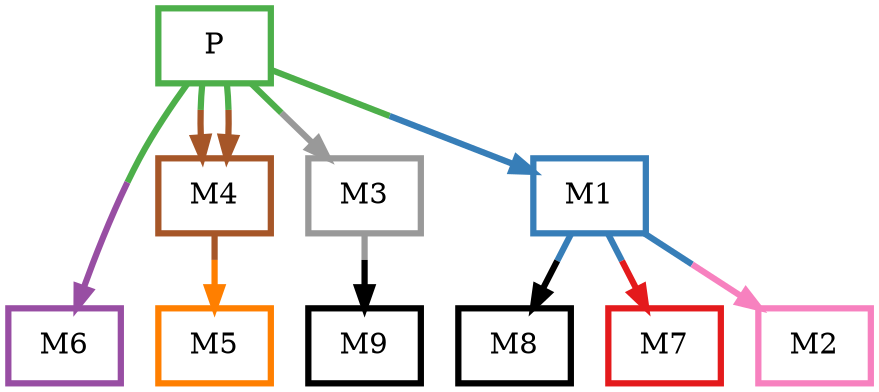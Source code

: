digraph barS {
	{
		rank=same
	0 [shape=box,penwidth=3,colorscheme=set19,color=3,label="P"]
	}
	{
		rank=same
		9 [shape=box,penwidth=3,colorscheme=set19,color=0,label="M9"]
		8 [shape=box,penwidth=3,colorscheme=set19,color=10,label="M8"]
		7 [shape=box,penwidth=3,colorscheme=set19,color=1,label="M7"]
		6 [shape=box,penwidth=3,colorscheme=set19,color=4,label="M6"]
		5 [shape=box,penwidth=3,colorscheme=set19,color=5,label="M5"]
		2 [shape=box,penwidth=3,colorscheme=set19,color=8,label="M2"]
	}
	4 [shape=box,penwidth=3,colorscheme=set19,color=7,label="M4"]
	3 [shape=box,penwidth=3,colorscheme=set19,color=9,label="M3"]
	1 [shape=box,penwidth=3,colorscheme=set19,color=2,label="M1"]
	4 -> 5 [penwidth=3,colorscheme=set19,color="7;0.5:5"]
	3 -> 9 [penwidth=3,colorscheme=set19,color="9;0.5:0"]
	1 -> 8 [penwidth=3,colorscheme=set19,color="2;0.5:10"]
	1 -> 2 [penwidth=3,colorscheme=set19,color="2;0.5:8"]
	1 -> 7 [penwidth=3,colorscheme=set19,color="2;0.5:1"]
	0 -> 6 [penwidth=3,colorscheme=set19,color="3;0.5:4"]
	0 -> 4 [penwidth=3,colorscheme=set19,color="3;0.5:7"]
	0 -> 4 [penwidth=3,colorscheme=set19,color="3;0.5:7"]
	0 -> 3 [penwidth=3,colorscheme=set19,color="3;0.5:9"]
	0 -> 1 [penwidth=3,colorscheme=set19,color="3;0.5:2"]
}
